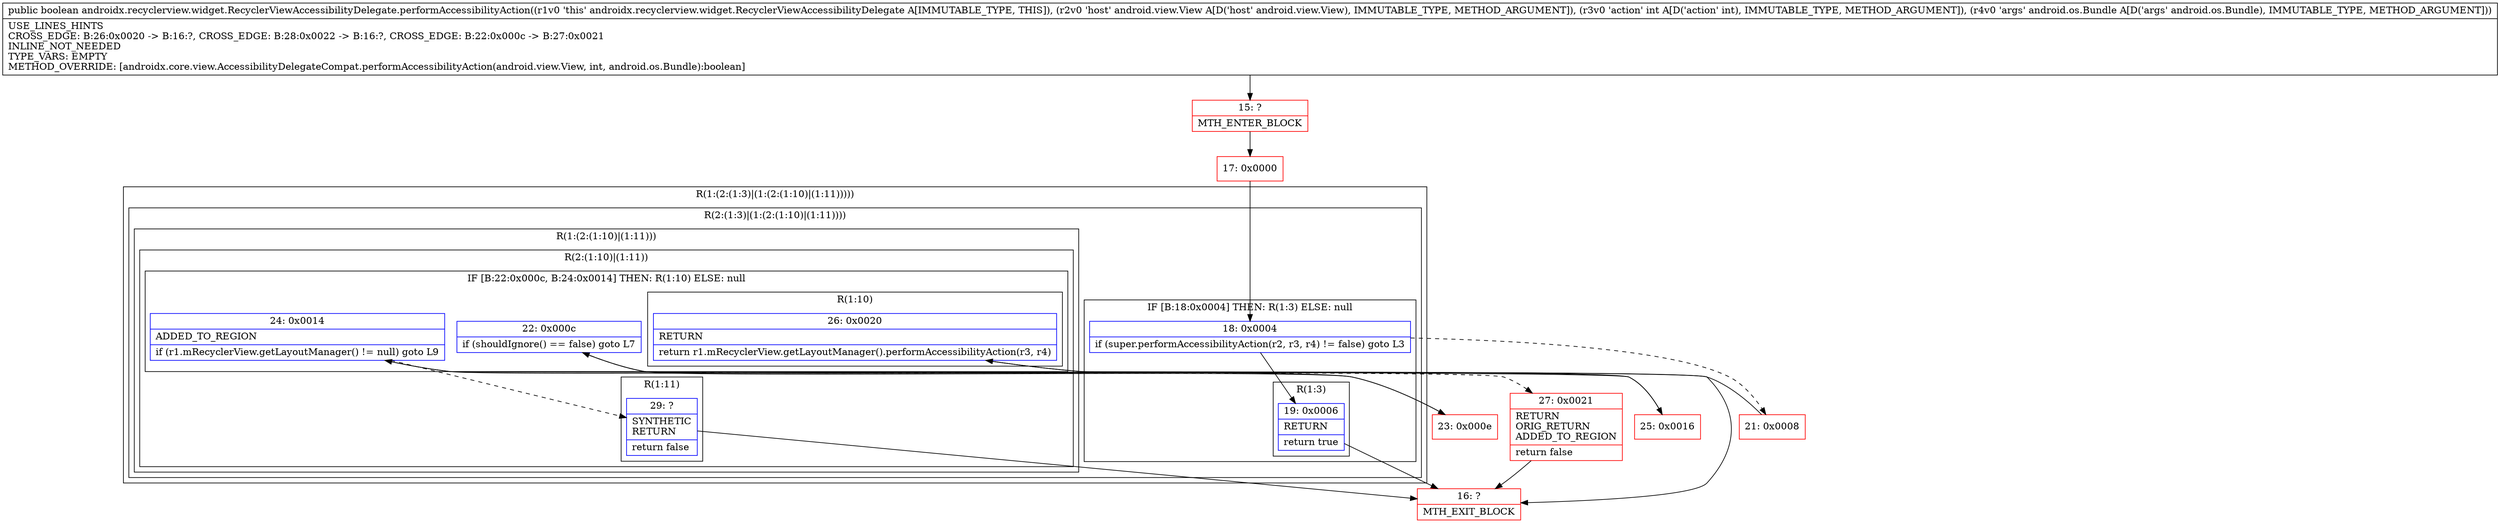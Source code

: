 digraph "CFG forandroidx.recyclerview.widget.RecyclerViewAccessibilityDelegate.performAccessibilityAction(Landroid\/view\/View;ILandroid\/os\/Bundle;)Z" {
subgraph cluster_Region_487406966 {
label = "R(1:(2:(1:3)|(1:(2:(1:10)|(1:11)))))";
node [shape=record,color=blue];
subgraph cluster_Region_234637973 {
label = "R(2:(1:3)|(1:(2:(1:10)|(1:11))))";
node [shape=record,color=blue];
subgraph cluster_IfRegion_948399078 {
label = "IF [B:18:0x0004] THEN: R(1:3) ELSE: null";
node [shape=record,color=blue];
Node_18 [shape=record,label="{18\:\ 0x0004|if (super.performAccessibilityAction(r2, r3, r4) != false) goto L3\l}"];
subgraph cluster_Region_1228515616 {
label = "R(1:3)";
node [shape=record,color=blue];
Node_19 [shape=record,label="{19\:\ 0x0006|RETURN\l|return true\l}"];
}
}
subgraph cluster_Region_1034669052 {
label = "R(1:(2:(1:10)|(1:11)))";
node [shape=record,color=blue];
subgraph cluster_Region_1382843966 {
label = "R(2:(1:10)|(1:11))";
node [shape=record,color=blue];
subgraph cluster_IfRegion_1362563022 {
label = "IF [B:22:0x000c, B:24:0x0014] THEN: R(1:10) ELSE: null";
node [shape=record,color=blue];
Node_22 [shape=record,label="{22\:\ 0x000c|if (shouldIgnore() == false) goto L7\l}"];
Node_24 [shape=record,label="{24\:\ 0x0014|ADDED_TO_REGION\l|if (r1.mRecyclerView.getLayoutManager() != null) goto L9\l}"];
subgraph cluster_Region_1438895201 {
label = "R(1:10)";
node [shape=record,color=blue];
Node_26 [shape=record,label="{26\:\ 0x0020|RETURN\l|return r1.mRecyclerView.getLayoutManager().performAccessibilityAction(r3, r4)\l}"];
}
}
subgraph cluster_Region_911481102 {
label = "R(1:11)";
node [shape=record,color=blue];
Node_29 [shape=record,label="{29\:\ ?|SYNTHETIC\lRETURN\l|return false\l}"];
}
}
}
}
}
Node_15 [shape=record,color=red,label="{15\:\ ?|MTH_ENTER_BLOCK\l}"];
Node_17 [shape=record,color=red,label="{17\:\ 0x0000}"];
Node_16 [shape=record,color=red,label="{16\:\ ?|MTH_EXIT_BLOCK\l}"];
Node_21 [shape=record,color=red,label="{21\:\ 0x0008}"];
Node_23 [shape=record,color=red,label="{23\:\ 0x000e}"];
Node_25 [shape=record,color=red,label="{25\:\ 0x0016}"];
Node_27 [shape=record,color=red,label="{27\:\ 0x0021|RETURN\lORIG_RETURN\lADDED_TO_REGION\l|return false\l}"];
MethodNode[shape=record,label="{public boolean androidx.recyclerview.widget.RecyclerViewAccessibilityDelegate.performAccessibilityAction((r1v0 'this' androidx.recyclerview.widget.RecyclerViewAccessibilityDelegate A[IMMUTABLE_TYPE, THIS]), (r2v0 'host' android.view.View A[D('host' android.view.View), IMMUTABLE_TYPE, METHOD_ARGUMENT]), (r3v0 'action' int A[D('action' int), IMMUTABLE_TYPE, METHOD_ARGUMENT]), (r4v0 'args' android.os.Bundle A[D('args' android.os.Bundle), IMMUTABLE_TYPE, METHOD_ARGUMENT]))  | USE_LINES_HINTS\lCROSS_EDGE: B:26:0x0020 \-\> B:16:?, CROSS_EDGE: B:28:0x0022 \-\> B:16:?, CROSS_EDGE: B:22:0x000c \-\> B:27:0x0021\lINLINE_NOT_NEEDED\lTYPE_VARS: EMPTY\lMETHOD_OVERRIDE: [androidx.core.view.AccessibilityDelegateCompat.performAccessibilityAction(android.view.View, int, android.os.Bundle):boolean]\l}"];
MethodNode -> Node_15;Node_18 -> Node_19;
Node_18 -> Node_21[style=dashed];
Node_19 -> Node_16;
Node_22 -> Node_23;
Node_22 -> Node_27[style=dashed];
Node_24 -> Node_25;
Node_24 -> Node_29[style=dashed];
Node_26 -> Node_16;
Node_29 -> Node_16;
Node_15 -> Node_17;
Node_17 -> Node_18;
Node_21 -> Node_22;
Node_23 -> Node_24;
Node_25 -> Node_26;
Node_27 -> Node_16;
}

